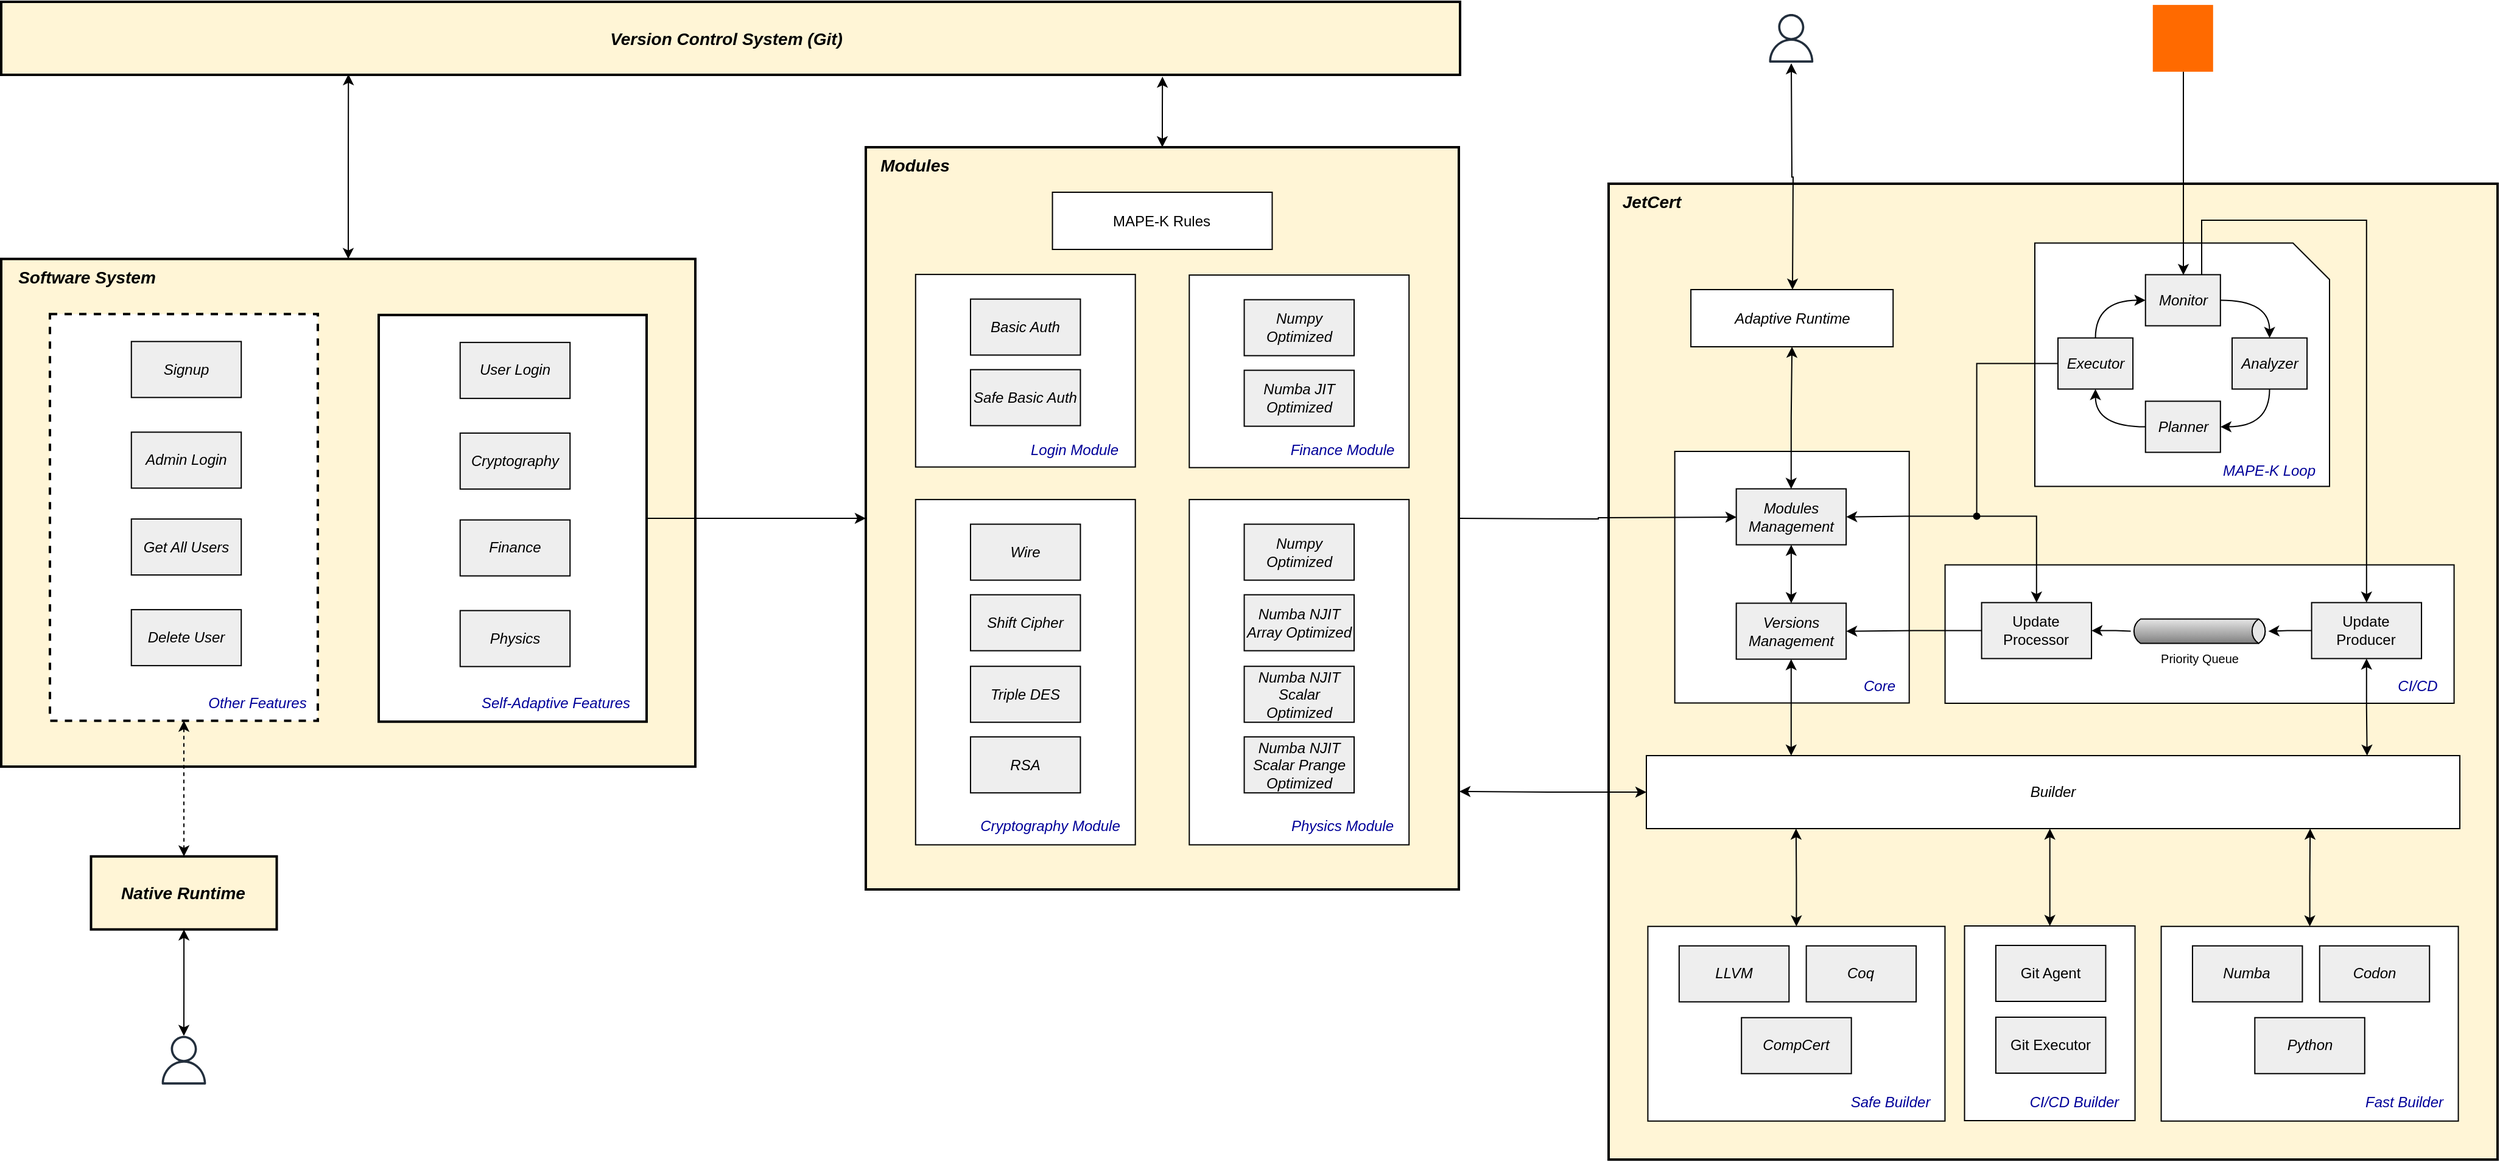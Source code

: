 <mxfile version="26.0.2">
  <diagram name="Page-1" id="ZFVRr7OpjtKKJH29cP2N">
    <mxGraphModel dx="5285" dy="3010" grid="1" gridSize="10" guides="1" tooltips="1" connect="1" arrows="1" fold="1" page="1" pageScale="1" pageWidth="850" pageHeight="1100" math="0" shadow="0">
      <root>
        <mxCell id="0" />
        <mxCell id="1" parent="0" />
        <mxCell id="7SUzxIseQcVDFoDJgZ21-4" value="" style="rounded=0;whiteSpace=wrap;html=1;strokeWidth=2;fillColor=#fff5d6;strokeColor=#000000;" parent="1" vertex="1">
          <mxGeometry x="-950" y="41.81" width="570" height="417.25" as="geometry" />
        </mxCell>
        <mxCell id="7SUzxIseQcVDFoDJgZ21-5" value="&lt;font style=&quot;font-size: 14px;&quot;&gt;&lt;b&gt;&lt;i&gt;Software System&lt;/i&gt;&lt;/b&gt;&lt;/font&gt;" style="text;html=1;align=center;verticalAlign=middle;resizable=0;points=[];autosize=1;strokeColor=none;fillColor=none;" parent="1" vertex="1">
          <mxGeometry x="-950" y="42.31" width="140" height="30" as="geometry" />
        </mxCell>
        <mxCell id="nUs16ag-8KY5u_Jwet5G-22" value="" style="rounded=0;whiteSpace=wrap;html=1;fillColor=#FFF5D6;strokeWidth=2;" parent="1" vertex="1">
          <mxGeometry x="-240" y="-50" width="487" height="610" as="geometry" />
        </mxCell>
        <mxCell id="nUs16ag-8KY5u_Jwet5G-24" value="&lt;font style=&quot;font-size: 14px;&quot;&gt;&lt;b&gt;&lt;i&gt;Modules&lt;/i&gt;&lt;/b&gt;&lt;/font&gt;" style="text;html=1;align=center;verticalAlign=middle;resizable=0;points=[];autosize=1;strokeColor=none;fillColor=none;" parent="1" vertex="1">
          <mxGeometry x="-240" y="-50" width="80" height="30" as="geometry" />
        </mxCell>
        <mxCell id="nUs16ag-8KY5u_Jwet5G-88" value="" style="rounded=0;whiteSpace=wrap;html=1;" parent="1" vertex="1">
          <mxGeometry x="25.65" y="55.06" width="180.46" height="158.25" as="geometry" />
        </mxCell>
        <mxCell id="nUs16ag-8KY5u_Jwet5G-89" value="&lt;i style=&quot;&quot;&gt;&lt;font style=&quot;font-size: 12px;&quot;&gt;Numpy Optimized&lt;/font&gt;&lt;/i&gt;" style="html=1;dropTarget=0;whiteSpace=wrap;fillColor=#EEEEEE;" parent="1" vertex="1">
          <mxGeometry x="70.76" y="75.31" width="90.24" height="46" as="geometry" />
        </mxCell>
        <mxCell id="nUs16ag-8KY5u_Jwet5G-90" value="&lt;i&gt;Numba JIT Optimized&lt;/i&gt;" style="html=1;dropTarget=0;whiteSpace=wrap;fillColor=#EEEEEE;" parent="1" vertex="1">
          <mxGeometry x="70.76" y="133.31" width="90.24" height="46" as="geometry" />
        </mxCell>
        <mxCell id="nUs16ag-8KY5u_Jwet5G-91" value="&lt;font size=&quot;1&quot; color=&quot;#000099&quot; style=&quot;&quot;&gt;&lt;i style=&quot;font-size: 12px;&quot;&gt;Finance Module&lt;/i&gt;&lt;/font&gt;" style="text;html=1;align=center;verticalAlign=middle;resizable=0;points=[];autosize=1;strokeColor=none;fillColor=none;" parent="1" vertex="1">
          <mxGeometry x="96.11" y="183.81" width="110" height="30" as="geometry" />
        </mxCell>
        <mxCell id="48fDKb3yu4CFOlkJPKU8-24" value="MAPE-K Rules" style="rounded=0;whiteSpace=wrap;html=1;" parent="1" vertex="1">
          <mxGeometry x="-86.73" y="-13.0" width="180.46" height="47" as="geometry" />
        </mxCell>
        <mxCell id="NnZYRGLzejtgDi9ghLFj-72" style="edgeStyle=orthogonalEdgeStyle;rounded=0;orthogonalLoop=1;jettySize=auto;html=1;" parent="1" source="NnZYRGLzejtgDi9ghLFj-1" target="nUs16ag-8KY5u_Jwet5G-22" edge="1">
          <mxGeometry relative="1" as="geometry" />
        </mxCell>
        <mxCell id="NnZYRGLzejtgDi9ghLFj-1" value="" style="rounded=0;whiteSpace=wrap;html=1;strokeWidth=2;" parent="1" vertex="1">
          <mxGeometry x="-640" y="87.87" width="220" height="334.25" as="geometry" />
        </mxCell>
        <mxCell id="NnZYRGLzejtgDi9ghLFj-4" value="&lt;i&gt;User Login&lt;/i&gt;" style="html=1;dropTarget=0;whiteSpace=wrap;fillColor=#EEEEEE;" parent="1" vertex="1">
          <mxGeometry x="-573.12" y="110.43" width="90.24" height="46" as="geometry" />
        </mxCell>
        <mxCell id="NnZYRGLzejtgDi9ghLFj-5" value="&lt;i&gt;Cryptography&lt;/i&gt;" style="html=1;dropTarget=0;whiteSpace=wrap;fillColor=#EEEEEE;" parent="1" vertex="1">
          <mxGeometry x="-573.12" y="184.93" width="90.24" height="46" as="geometry" />
        </mxCell>
        <mxCell id="NnZYRGLzejtgDi9ghLFj-11" value="&lt;i style=&quot;&quot;&gt;&lt;font style=&quot;font-size: 12px;&quot;&gt;Finance&lt;/font&gt;&lt;/i&gt;" style="html=1;dropTarget=0;whiteSpace=wrap;fillColor=#EEEEEE;" parent="1" vertex="1">
          <mxGeometry x="-573.12" y="256.31" width="90.24" height="46" as="geometry" />
        </mxCell>
        <mxCell id="NnZYRGLzejtgDi9ghLFj-12" value="&lt;i&gt;Physics&lt;/i&gt;" style="html=1;dropTarget=0;whiteSpace=wrap;fillColor=#EEEEEE;" parent="1" vertex="1">
          <mxGeometry x="-573.12" y="330.81" width="90.24" height="46" as="geometry" />
        </mxCell>
        <mxCell id="NnZYRGLzejtgDi9ghLFj-35" value="&lt;font color=&quot;#000099&quot;&gt;&lt;i&gt;Self-Adaptive Features&lt;/i&gt;&lt;/font&gt;" style="text;html=1;align=center;verticalAlign=middle;resizable=0;points=[];autosize=1;strokeColor=none;fillColor=none;" parent="1" vertex="1">
          <mxGeometry x="-570" y="392.12" width="150" height="30" as="geometry" />
        </mxCell>
        <mxCell id="K5gOMNAxIlGWHmhBvM_P-454" style="edgeStyle=orthogonalEdgeStyle;rounded=0;orthogonalLoop=1;jettySize=auto;html=1;dashed=1;startArrow=classic;startFill=1;" parent="1" source="NnZYRGLzejtgDi9ghLFj-44" target="K5gOMNAxIlGWHmhBvM_P-452" edge="1">
          <mxGeometry relative="1" as="geometry" />
        </mxCell>
        <mxCell id="NnZYRGLzejtgDi9ghLFj-44" value="" style="rounded=0;whiteSpace=wrap;html=1;strokeWidth=2;dashed=1;" parent="1" vertex="1">
          <mxGeometry x="-910" y="87.12" width="220" height="334.25" as="geometry" />
        </mxCell>
        <mxCell id="NnZYRGLzejtgDi9ghLFj-45" value="&lt;i&gt;Signup&lt;/i&gt;" style="html=1;dropTarget=0;whiteSpace=wrap;fillColor=#EEEEEE;" parent="1" vertex="1">
          <mxGeometry x="-843.12" y="109.68" width="90.24" height="46" as="geometry" />
        </mxCell>
        <mxCell id="NnZYRGLzejtgDi9ghLFj-46" value="&lt;i&gt;Admin Login&lt;/i&gt;" style="html=1;dropTarget=0;whiteSpace=wrap;fillColor=#EEEEEE;" parent="1" vertex="1">
          <mxGeometry x="-843.12" y="184.18" width="90.24" height="46" as="geometry" />
        </mxCell>
        <mxCell id="NnZYRGLzejtgDi9ghLFj-47" value="&lt;i style=&quot;&quot;&gt;&lt;font style=&quot;font-size: 12px;&quot;&gt;Get All Users&lt;/font&gt;&lt;/i&gt;" style="html=1;dropTarget=0;whiteSpace=wrap;fillColor=#EEEEEE;" parent="1" vertex="1">
          <mxGeometry x="-843.12" y="255.56" width="90.24" height="46" as="geometry" />
        </mxCell>
        <mxCell id="NnZYRGLzejtgDi9ghLFj-48" value="&lt;i&gt;Delete User&lt;/i&gt;" style="html=1;dropTarget=0;whiteSpace=wrap;fillColor=#EEEEEE;" parent="1" vertex="1">
          <mxGeometry x="-843.12" y="330.06" width="90.24" height="46" as="geometry" />
        </mxCell>
        <mxCell id="NnZYRGLzejtgDi9ghLFj-49" value="&lt;font color=&quot;#000099&quot;&gt;&lt;i&gt;Other Features&lt;/i&gt;&lt;/font&gt;" style="text;html=1;align=center;verticalAlign=middle;resizable=0;points=[];autosize=1;strokeColor=none;fillColor=none;" parent="1" vertex="1">
          <mxGeometry x="-790" y="392.12" width="100" height="30" as="geometry" />
        </mxCell>
        <mxCell id="NnZYRGLzejtgDi9ghLFj-55" value="" style="rounded=0;whiteSpace=wrap;html=1;" parent="1" vertex="1">
          <mxGeometry x="25.65" y="239.56" width="180.46" height="283.75" as="geometry" />
        </mxCell>
        <mxCell id="NnZYRGLzejtgDi9ghLFj-56" value="&lt;i&gt;Numpy Optimized&lt;/i&gt;" style="html=1;dropTarget=0;whiteSpace=wrap;fillColor=#EEEEEE;" parent="1" vertex="1">
          <mxGeometry x="70.76" y="259.81" width="90.24" height="46" as="geometry" />
        </mxCell>
        <mxCell id="NnZYRGLzejtgDi9ghLFj-57" value="&lt;i&gt;Numba NJIT Array Optimized&lt;/i&gt;" style="html=1;dropTarget=0;whiteSpace=wrap;fillColor=#EEEEEE;" parent="1" vertex="1">
          <mxGeometry x="70.76" y="317.81" width="90.24" height="46" as="geometry" />
        </mxCell>
        <mxCell id="NnZYRGLzejtgDi9ghLFj-58" value="&lt;font size=&quot;1&quot; color=&quot;#000099&quot; style=&quot;&quot;&gt;&lt;i style=&quot;font-size: 12px;&quot;&gt;Physics Module&lt;/i&gt;&lt;/font&gt;" style="text;html=1;align=center;verticalAlign=middle;resizable=0;points=[];autosize=1;strokeColor=none;fillColor=none;" parent="1" vertex="1">
          <mxGeometry x="96.11" y="493.31" width="110" height="30" as="geometry" />
        </mxCell>
        <mxCell id="NnZYRGLzejtgDi9ghLFj-59" value="&lt;i&gt;Numba NJIT Scalar Optimized&lt;/i&gt;" style="html=1;dropTarget=0;whiteSpace=wrap;fillColor=#EEEEEE;" parent="1" vertex="1">
          <mxGeometry x="70.76" y="376.62" width="90.24" height="46" as="geometry" />
        </mxCell>
        <mxCell id="NnZYRGLzejtgDi9ghLFj-60" value="&lt;i&gt;Numba NJIT Scalar Prange Optimized&lt;/i&gt;" style="html=1;dropTarget=0;whiteSpace=wrap;fillColor=#EEEEEE;" parent="1" vertex="1">
          <mxGeometry x="70.76" y="434.62" width="90.24" height="46" as="geometry" />
        </mxCell>
        <mxCell id="NnZYRGLzejtgDi9ghLFj-61" value="" style="rounded=0;whiteSpace=wrap;html=1;" parent="1" vertex="1">
          <mxGeometry x="-199.12" y="239.56" width="180.46" height="283.75" as="geometry" />
        </mxCell>
        <mxCell id="NnZYRGLzejtgDi9ghLFj-62" value="&lt;i&gt;Wire&lt;/i&gt;" style="html=1;dropTarget=0;whiteSpace=wrap;fillColor=#EEEEEE;" parent="1" vertex="1">
          <mxGeometry x="-154.01" y="259.81" width="90.24" height="46" as="geometry" />
        </mxCell>
        <mxCell id="NnZYRGLzejtgDi9ghLFj-63" value="&lt;i&gt;Shift Cipher&lt;/i&gt;" style="html=1;dropTarget=0;whiteSpace=wrap;fillColor=#EEEEEE;" parent="1" vertex="1">
          <mxGeometry x="-154.01" y="317.81" width="90.24" height="46" as="geometry" />
        </mxCell>
        <mxCell id="NnZYRGLzejtgDi9ghLFj-64" value="&lt;font size=&quot;1&quot; color=&quot;#000099&quot; style=&quot;&quot;&gt;&lt;i style=&quot;font-size: 12px;&quot;&gt;Cryptography Module&lt;/i&gt;&lt;/font&gt;" style="text;html=1;align=center;verticalAlign=middle;resizable=0;points=[];autosize=1;strokeColor=none;fillColor=none;" parent="1" vertex="1">
          <mxGeometry x="-158.66" y="493.31" width="140" height="30" as="geometry" />
        </mxCell>
        <mxCell id="NnZYRGLzejtgDi9ghLFj-65" value="&lt;i&gt;Triple DES&lt;/i&gt;" style="html=1;dropTarget=0;whiteSpace=wrap;fillColor=#EEEEEE;" parent="1" vertex="1">
          <mxGeometry x="-154.01" y="376.62" width="90.24" height="46" as="geometry" />
        </mxCell>
        <mxCell id="NnZYRGLzejtgDi9ghLFj-66" value="&lt;i&gt;RSA&lt;/i&gt;" style="html=1;dropTarget=0;whiteSpace=wrap;fillColor=#EEEEEE;" parent="1" vertex="1">
          <mxGeometry x="-154.01" y="434.62" width="90.24" height="46" as="geometry" />
        </mxCell>
        <mxCell id="NnZYRGLzejtgDi9ghLFj-67" value="" style="rounded=0;whiteSpace=wrap;html=1;" parent="1" vertex="1">
          <mxGeometry x="-199.12" y="54.56" width="180.46" height="158.25" as="geometry" />
        </mxCell>
        <mxCell id="NnZYRGLzejtgDi9ghLFj-68" value="&lt;i style=&quot;&quot;&gt;&lt;font style=&quot;font-size: 12px;&quot;&gt;Basic Auth&lt;/font&gt;&lt;/i&gt;" style="html=1;dropTarget=0;whiteSpace=wrap;fillColor=#EEEEEE;" parent="1" vertex="1">
          <mxGeometry x="-154.01" y="74.81" width="90.24" height="46" as="geometry" />
        </mxCell>
        <mxCell id="NnZYRGLzejtgDi9ghLFj-69" value="&lt;i&gt;Safe Basic Auth&lt;/i&gt;" style="html=1;dropTarget=0;whiteSpace=wrap;fillColor=#EEEEEE;" parent="1" vertex="1">
          <mxGeometry x="-154.01" y="132.81" width="90.24" height="46" as="geometry" />
        </mxCell>
        <mxCell id="NnZYRGLzejtgDi9ghLFj-70" value="&lt;font size=&quot;1&quot; color=&quot;#000099&quot; style=&quot;&quot;&gt;&lt;i style=&quot;font-size: 12px;&quot;&gt;Login Module&lt;/i&gt;&lt;/font&gt;" style="text;html=1;align=center;verticalAlign=middle;resizable=0;points=[];autosize=1;strokeColor=none;fillColor=none;" parent="1" vertex="1">
          <mxGeometry x="-118.66" y="183.81" width="100" height="30" as="geometry" />
        </mxCell>
        <mxCell id="K5gOMNAxIlGWHmhBvM_P-425" value="" style="sketch=0;outlineConnect=0;fontColor=#232F3E;gradientColor=none;fillColor=#232F3D;strokeColor=none;dashed=0;verticalLabelPosition=bottom;verticalAlign=top;align=center;html=1;fontSize=12;fontStyle=0;aspect=fixed;pointerEvents=1;shape=mxgraph.aws4.user;" parent="1" vertex="1">
          <mxGeometry x="499.95" y="-159.5" width="40" height="40" as="geometry" />
        </mxCell>
        <mxCell id="K5gOMNAxIlGWHmhBvM_P-448" value="" style="rounded=0;whiteSpace=wrap;html=1;fillColor=#FFF5D6;strokeWidth=2;" parent="1" vertex="1">
          <mxGeometry x="-950" y="-169.5" width="1198" height="60" as="geometry" />
        </mxCell>
        <mxCell id="K5gOMNAxIlGWHmhBvM_P-449" value="&lt;font style=&quot;font-size: 14px;&quot;&gt;&lt;b&gt;&lt;i&gt;Version Control System (Git)&lt;/i&gt;&lt;/b&gt;&lt;/font&gt;" style="text;html=1;align=center;verticalAlign=middle;resizable=0;points=[];autosize=1;strokeColor=none;fillColor=none;" parent="1" vertex="1">
          <mxGeometry x="-460" y="-154.5" width="210" height="30" as="geometry" />
        </mxCell>
        <mxCell id="K5gOMNAxIlGWHmhBvM_P-450" value="" style="sketch=0;outlineConnect=0;fontColor=#232F3E;gradientColor=none;fillColor=#232F3D;strokeColor=none;dashed=0;verticalLabelPosition=bottom;verticalAlign=top;align=center;html=1;fontSize=12;fontStyle=0;aspect=fixed;pointerEvents=1;shape=mxgraph.aws4.user;" parent="1" vertex="1">
          <mxGeometry x="-820.0" y="680.36" width="40" height="40" as="geometry" />
        </mxCell>
        <mxCell id="K5gOMNAxIlGWHmhBvM_P-451" value="" style="edgeStyle=orthogonalEdgeStyle;rounded=0;orthogonalLoop=1;jettySize=auto;html=1;startArrow=classic;startFill=1;" parent="1" source="K5gOMNAxIlGWHmhBvM_P-452" target="K5gOMNAxIlGWHmhBvM_P-450" edge="1">
          <mxGeometry relative="1" as="geometry" />
        </mxCell>
        <mxCell id="K5gOMNAxIlGWHmhBvM_P-452" value="" style="rounded=0;whiteSpace=wrap;html=1;fillColor=#FFF5D6;strokeWidth=2;" parent="1" vertex="1">
          <mxGeometry x="-876.25" y="532.86" width="152.5" height="60" as="geometry" />
        </mxCell>
        <mxCell id="K5gOMNAxIlGWHmhBvM_P-453" value="&lt;font style=&quot;font-size: 14px;&quot;&gt;&lt;b&gt;&lt;i&gt;Native Runtime&lt;/i&gt;&lt;/b&gt;&lt;/font&gt;" style="text;html=1;align=center;verticalAlign=middle;resizable=0;points=[];autosize=1;strokeColor=none;fillColor=none;" parent="1" vertex="1">
          <mxGeometry x="-866.25" y="547.86" width="130" height="30" as="geometry" />
        </mxCell>
        <mxCell id="K5gOMNAxIlGWHmhBvM_P-455" style="edgeStyle=orthogonalEdgeStyle;rounded=0;orthogonalLoop=1;jettySize=auto;html=1;entryX=0.796;entryY=1.025;entryDx=0;entryDy=0;entryPerimeter=0;startArrow=classic;startFill=1;" parent="1" source="nUs16ag-8KY5u_Jwet5G-22" target="K5gOMNAxIlGWHmhBvM_P-448" edge="1">
          <mxGeometry relative="1" as="geometry" />
        </mxCell>
        <mxCell id="K5gOMNAxIlGWHmhBvM_P-458" style="edgeStyle=orthogonalEdgeStyle;rounded=0;orthogonalLoop=1;jettySize=auto;html=1;entryX=0.238;entryY=0.992;entryDx=0;entryDy=0;entryPerimeter=0;startArrow=classic;startFill=1;" parent="1" source="7SUzxIseQcVDFoDJgZ21-4" target="K5gOMNAxIlGWHmhBvM_P-448" edge="1">
          <mxGeometry relative="1" as="geometry" />
        </mxCell>
        <mxCell id="K5gOMNAxIlGWHmhBvM_P-460" value="" style="points=[];aspect=fixed;html=1;align=center;shadow=0;dashed=0;fillColor=#FF6A00;strokeColor=none;shape=mxgraph.alibaba_cloud.isoc_iot_security_operations_center;" parent="1" vertex="1">
          <mxGeometry x="816.89" y="-166.95" width="49.5" height="54.9" as="geometry" />
        </mxCell>
        <mxCell id="89Hg0s397f6z5uuWz4gI-1" value="" style="rounded=0;whiteSpace=wrap;html=1;fillColor=#FFF5D6;strokeWidth=2;" vertex="1" parent="1">
          <mxGeometry x="370" y="-20" width="730" height="802" as="geometry" />
        </mxCell>
        <mxCell id="89Hg0s397f6z5uuWz4gI-2" value="&lt;font style=&quot;font-size: 14px;&quot;&gt;&lt;b&gt;&lt;i&gt;JetCert&lt;/i&gt;&lt;/b&gt;&lt;/font&gt;" style="text;html=1;align=center;verticalAlign=middle;resizable=0;points=[];autosize=1;strokeColor=none;fillColor=none;" vertex="1" parent="1">
          <mxGeometry x="370" y="-20" width="70" height="30" as="geometry" />
        </mxCell>
        <mxCell id="89Hg0s397f6z5uuWz4gI-4" value="" style="rounded=0;whiteSpace=wrap;html=1;" vertex="1" parent="1">
          <mxGeometry x="424.33" y="200" width="192.52" height="206.75" as="geometry" />
        </mxCell>
        <mxCell id="89Hg0s397f6z5uuWz4gI-5" value="&lt;font size=&quot;1&quot; color=&quot;#000099&quot; style=&quot;&quot;&gt;&lt;i style=&quot;font-size: 12px;&quot;&gt;Core&lt;/i&gt;&lt;/font&gt;" style="text;html=1;align=center;verticalAlign=middle;resizable=0;points=[];autosize=1;strokeColor=none;fillColor=none;" vertex="1" parent="1">
          <mxGeometry x="567.21" y="377.5" width="50" height="30" as="geometry" />
        </mxCell>
        <mxCell id="89Hg0s397f6z5uuWz4gI-6" value="" style="shape=card;whiteSpace=wrap;html=1;direction=south;" vertex="1" parent="1">
          <mxGeometry x="720.0" y="28.75" width="242" height="200" as="geometry" />
        </mxCell>
        <mxCell id="89Hg0s397f6z5uuWz4gI-7" value="&lt;font size=&quot;1&quot; color=&quot;#000099&quot; style=&quot;&quot;&gt;&lt;i style=&quot;font-size: 12px;&quot;&gt;MAPE-K Loop&lt;/i&gt;&lt;/font&gt;" style="text;html=1;align=center;verticalAlign=middle;resizable=0;points=[];autosize=1;strokeColor=none;fillColor=none;" vertex="1" parent="1">
          <mxGeometry x="862" y="200.75" width="100" height="30" as="geometry" />
        </mxCell>
        <mxCell id="89Hg0s397f6z5uuWz4gI-8" style="edgeStyle=orthogonalEdgeStyle;rounded=0;orthogonalLoop=1;jettySize=auto;html=1;endArrow=none;endFill=0;" edge="1" parent="1" source="89Hg0s397f6z5uuWz4gI-9" target="89Hg0s397f6z5uuWz4gI-57">
          <mxGeometry relative="1" as="geometry" />
        </mxCell>
        <mxCell id="89Hg0s397f6z5uuWz4gI-9" value="&lt;i&gt;Executor&lt;/i&gt;" style="html=1;dropTarget=0;whiteSpace=wrap;fillColor=#EEEEEE;" vertex="1" parent="1">
          <mxGeometry x="739" y="106.75" width="61.55" height="42" as="geometry" />
        </mxCell>
        <mxCell id="89Hg0s397f6z5uuWz4gI-10" style="edgeStyle=orthogonalEdgeStyle;rounded=0;orthogonalLoop=1;jettySize=auto;html=1;entryX=0.5;entryY=0;entryDx=0;entryDy=0;curved=1;" edge="1" parent="1" source="89Hg0s397f6z5uuWz4gI-12" target="89Hg0s397f6z5uuWz4gI-13">
          <mxGeometry relative="1" as="geometry" />
        </mxCell>
        <mxCell id="89Hg0s397f6z5uuWz4gI-11" style="edgeStyle=orthogonalEdgeStyle;rounded=0;orthogonalLoop=1;jettySize=auto;html=1;entryX=0.5;entryY=0;entryDx=0;entryDy=0;endArrow=none;endFill=0;startArrow=classic;startFill=1;curved=1;" edge="1" parent="1" source="89Hg0s397f6z5uuWz4gI-12" target="89Hg0s397f6z5uuWz4gI-9">
          <mxGeometry relative="1" as="geometry" />
        </mxCell>
        <mxCell id="89Hg0s397f6z5uuWz4gI-12" value="&lt;i&gt;Monitor&lt;/i&gt;" style="html=1;dropTarget=0;whiteSpace=wrap;fillColor=#EEEEEE;" vertex="1" parent="1">
          <mxGeometry x="810.86" y="54.75" width="61.55" height="42" as="geometry" />
        </mxCell>
        <mxCell id="89Hg0s397f6z5uuWz4gI-13" value="&lt;i&gt;Analyzer&lt;/i&gt;" style="html=1;dropTarget=0;whiteSpace=wrap;fillColor=#EEEEEE;" vertex="1" parent="1">
          <mxGeometry x="882" y="106.75" width="61.55" height="42" as="geometry" />
        </mxCell>
        <mxCell id="89Hg0s397f6z5uuWz4gI-14" style="edgeStyle=orthogonalEdgeStyle;rounded=0;orthogonalLoop=1;jettySize=auto;html=1;entryX=0.5;entryY=1;entryDx=0;entryDy=0;startArrow=classic;startFill=1;endArrow=none;endFill=0;curved=1;" edge="1" parent="1" source="89Hg0s397f6z5uuWz4gI-16" target="89Hg0s397f6z5uuWz4gI-13">
          <mxGeometry relative="1" as="geometry" />
        </mxCell>
        <mxCell id="89Hg0s397f6z5uuWz4gI-15" style="edgeStyle=orthogonalEdgeStyle;rounded=0;orthogonalLoop=1;jettySize=auto;html=1;entryX=0.5;entryY=1;entryDx=0;entryDy=0;curved=1;" edge="1" parent="1" source="89Hg0s397f6z5uuWz4gI-16" target="89Hg0s397f6z5uuWz4gI-9">
          <mxGeometry relative="1" as="geometry" />
        </mxCell>
        <mxCell id="89Hg0s397f6z5uuWz4gI-16" value="&lt;i&gt;Planner&lt;/i&gt;" style="html=1;dropTarget=0;whiteSpace=wrap;fillColor=#EEEEEE;" vertex="1" parent="1">
          <mxGeometry x="810.86" y="158.75" width="61.55" height="42" as="geometry" />
        </mxCell>
        <mxCell id="89Hg0s397f6z5uuWz4gI-17" value="&lt;i&gt;Adaptive Runtime&lt;/i&gt;" style="rounded=0;whiteSpace=wrap;html=1;" vertex="1" parent="1">
          <mxGeometry x="437.56" y="67.0" width="166.06" height="47" as="geometry" />
        </mxCell>
        <mxCell id="89Hg0s397f6z5uuWz4gI-18" style="edgeStyle=orthogonalEdgeStyle;rounded=0;orthogonalLoop=1;jettySize=auto;html=1;entryX=0.5;entryY=1;entryDx=0;entryDy=0;startArrow=classic;startFill=1;" edge="1" parent="1" source="89Hg0s397f6z5uuWz4gI-20" target="89Hg0s397f6z5uuWz4gI-17">
          <mxGeometry relative="1" as="geometry" />
        </mxCell>
        <mxCell id="89Hg0s397f6z5uuWz4gI-19" value="" style="edgeStyle=orthogonalEdgeStyle;rounded=0;orthogonalLoop=1;jettySize=auto;html=1;startArrow=classic;startFill=1;" edge="1" parent="1" source="89Hg0s397f6z5uuWz4gI-20" target="89Hg0s397f6z5uuWz4gI-32">
          <mxGeometry relative="1" as="geometry" />
        </mxCell>
        <mxCell id="89Hg0s397f6z5uuWz4gI-20" value="&lt;div&gt;&lt;i&gt;Modules&lt;/i&gt;&lt;/div&gt;&lt;div&gt;&lt;i&gt;Management&lt;/i&gt;&lt;/div&gt;" style="html=1;dropTarget=0;whiteSpace=wrap;fillColor=#EEEEEE;" vertex="1" parent="1">
          <mxGeometry x="474.83" y="230.75" width="90.24" height="46" as="geometry" />
        </mxCell>
        <mxCell id="89Hg0s397f6z5uuWz4gI-21" value="" style="rounded=0;whiteSpace=wrap;html=1;" vertex="1" parent="1">
          <mxGeometry x="402.22" y="590.36" width="244" height="160" as="geometry" />
        </mxCell>
        <mxCell id="89Hg0s397f6z5uuWz4gI-22" value="&lt;font size=&quot;1&quot; color=&quot;#000099&quot; style=&quot;&quot;&gt;&lt;i style=&quot;font-size: 12px;&quot;&gt;Safe Builder&lt;/i&gt;&lt;/font&gt;" style="text;html=1;align=center;verticalAlign=middle;resizable=0;points=[];autosize=1;strokeColor=none;fillColor=none;" vertex="1" parent="1">
          <mxGeometry x="556.22" y="720.36" width="90" height="30" as="geometry" />
        </mxCell>
        <mxCell id="89Hg0s397f6z5uuWz4gI-23" value="&lt;i&gt;LLVM&lt;/i&gt;" style="html=1;dropTarget=0;whiteSpace=wrap;fillColor=#EEEEEE;" vertex="1" parent="1">
          <mxGeometry x="427.92" y="606.36" width="90.24" height="46" as="geometry" />
        </mxCell>
        <mxCell id="89Hg0s397f6z5uuWz4gI-24" value="&lt;i&gt;Coq&lt;/i&gt;" style="html=1;dropTarget=0;whiteSpace=wrap;fillColor=#EEEEEE;" vertex="1" parent="1">
          <mxGeometry x="532.32" y="606.36" width="90.24" height="46" as="geometry" />
        </mxCell>
        <mxCell id="89Hg0s397f6z5uuWz4gI-25" value="&lt;i style=&quot;&quot;&gt;&lt;font style=&quot;font-size: 12px;&quot;&gt;CompCert&lt;/font&gt;&lt;/i&gt;" style="html=1;dropTarget=0;whiteSpace=wrap;fillColor=#EEEEEE;" vertex="1" parent="1">
          <mxGeometry x="479.1" y="665.36" width="90.24" height="46" as="geometry" />
        </mxCell>
        <mxCell id="89Hg0s397f6z5uuWz4gI-27" value="" style="rounded=0;whiteSpace=wrap;html=1;" vertex="1" parent="1">
          <mxGeometry x="823.78" y="590.36" width="244" height="160" as="geometry" />
        </mxCell>
        <mxCell id="89Hg0s397f6z5uuWz4gI-28" value="&lt;font size=&quot;1&quot; color=&quot;#000099&quot; style=&quot;&quot;&gt;&lt;i style=&quot;font-size: 12px;&quot;&gt;Fast Builder&lt;/i&gt;&lt;/font&gt;" style="text;html=1;align=center;verticalAlign=middle;resizable=0;points=[];autosize=1;strokeColor=none;fillColor=none;" vertex="1" parent="1">
          <mxGeometry x="977.78" y="720.36" width="90" height="30" as="geometry" />
        </mxCell>
        <mxCell id="89Hg0s397f6z5uuWz4gI-29" value="&lt;i&gt;Numba&lt;/i&gt;" style="html=1;dropTarget=0;whiteSpace=wrap;fillColor=#EEEEEE;" vertex="1" parent="1">
          <mxGeometry x="849.48" y="606.36" width="90.24" height="46" as="geometry" />
        </mxCell>
        <mxCell id="89Hg0s397f6z5uuWz4gI-30" value="&lt;i&gt;Codon&lt;/i&gt;" style="html=1;dropTarget=0;whiteSpace=wrap;fillColor=#EEEEEE;" vertex="1" parent="1">
          <mxGeometry x="953.88" y="606.36" width="90.24" height="46" as="geometry" />
        </mxCell>
        <mxCell id="89Hg0s397f6z5uuWz4gI-31" value="&lt;i style=&quot;&quot;&gt;&lt;font style=&quot;font-size: 12px;&quot;&gt;Python&lt;/font&gt;&lt;/i&gt;" style="html=1;dropTarget=0;whiteSpace=wrap;fillColor=#EEEEEE;" vertex="1" parent="1">
          <mxGeometry x="900.66" y="665.36" width="90.24" height="46" as="geometry" />
        </mxCell>
        <mxCell id="89Hg0s397f6z5uuWz4gI-32" value="&lt;i&gt;Versions Management&lt;/i&gt;" style="html=1;dropTarget=0;whiteSpace=wrap;fillColor=#EEEEEE;" vertex="1" parent="1">
          <mxGeometry x="474.83" y="324.75" width="90.24" height="46" as="geometry" />
        </mxCell>
        <mxCell id="89Hg0s397f6z5uuWz4gI-33" value="" style="rounded=0;whiteSpace=wrap;html=1;" vertex="1" parent="1">
          <mxGeometry x="646.29" y="293.25" width="418" height="113.75" as="geometry" />
        </mxCell>
        <mxCell id="89Hg0s397f6z5uuWz4gI-34" value="&lt;font size=&quot;1&quot; color=&quot;#000099&quot; style=&quot;&quot;&gt;&lt;i style=&quot;font-size: 12px;&quot;&gt;CI/CD&lt;/i&gt;&lt;/font&gt;" style="text;html=1;align=center;verticalAlign=middle;resizable=0;points=[];autosize=1;strokeColor=none;fillColor=none;" vertex="1" parent="1">
          <mxGeometry x="1004.29" y="377.5" width="60" height="30" as="geometry" />
        </mxCell>
        <mxCell id="89Hg0s397f6z5uuWz4gI-35" value="" style="edgeStyle=orthogonalEdgeStyle;rounded=0;orthogonalLoop=1;jettySize=auto;html=1;" edge="1" parent="1" source="89Hg0s397f6z5uuWz4gI-37" target="89Hg0s397f6z5uuWz4gI-39">
          <mxGeometry relative="1" as="geometry" />
        </mxCell>
        <mxCell id="89Hg0s397f6z5uuWz4gI-36" style="edgeStyle=orthogonalEdgeStyle;rounded=0;orthogonalLoop=1;jettySize=auto;html=1;entryX=0.75;entryY=0;entryDx=0;entryDy=0;exitX=0.5;exitY=0;exitDx=0;exitDy=0;startArrow=classic;startFill=1;endArrow=none;endFill=0;" edge="1" parent="1" source="89Hg0s397f6z5uuWz4gI-37" target="89Hg0s397f6z5uuWz4gI-12">
          <mxGeometry relative="1" as="geometry">
            <Array as="points">
              <mxPoint x="992" y="10" />
              <mxPoint x="857" y="10" />
            </Array>
          </mxGeometry>
        </mxCell>
        <mxCell id="89Hg0s397f6z5uuWz4gI-37" value="Update Producer" style="html=1;dropTarget=0;whiteSpace=wrap;fillColor=#EEEEEE;" vertex="1" parent="1">
          <mxGeometry x="947.29" y="324.25" width="90.24" height="46" as="geometry" />
        </mxCell>
        <mxCell id="89Hg0s397f6z5uuWz4gI-38" value="&lt;i&gt;Builder&lt;/i&gt;" style="rounded=0;whiteSpace=wrap;html=1;" vertex="1" parent="1">
          <mxGeometry x="401" y="450" width="668" height="60" as="geometry" />
        </mxCell>
        <mxCell id="89Hg0s397f6z5uuWz4gI-39" value="&lt;font style=&quot;font-size: 10px;&quot;&gt;Priority Queue&lt;/font&gt;" style="strokeWidth=1;outlineConnect=0;dashed=0;align=center;html=1;fontSize=8;shape=mxgraph.eip.messageChannel;verticalLabelPosition=bottom;labelBackgroundColor=#ffffff;verticalAlign=top;" vertex="1" parent="1">
          <mxGeometry x="798.79" y="337.75" width="113" height="20" as="geometry" />
        </mxCell>
        <mxCell id="89Hg0s397f6z5uuWz4gI-40" value="" style="edgeStyle=orthogonalEdgeStyle;rounded=0;orthogonalLoop=1;jettySize=auto;html=1;" edge="1" parent="1" source="89Hg0s397f6z5uuWz4gI-43" target="89Hg0s397f6z5uuWz4gI-32">
          <mxGeometry relative="1" as="geometry" />
        </mxCell>
        <mxCell id="89Hg0s397f6z5uuWz4gI-41" value="" style="edgeStyle=orthogonalEdgeStyle;rounded=0;orthogonalLoop=1;jettySize=auto;html=1;endArrow=none;endFill=0;startArrow=classic;startFill=1;" edge="1" parent="1" source="89Hg0s397f6z5uuWz4gI-43" target="89Hg0s397f6z5uuWz4gI-39">
          <mxGeometry relative="1" as="geometry" />
        </mxCell>
        <mxCell id="89Hg0s397f6z5uuWz4gI-42" style="edgeStyle=orthogonalEdgeStyle;rounded=0;orthogonalLoop=1;jettySize=auto;html=1;endArrow=none;endFill=0;startArrow=classic;startFill=1;" edge="1" parent="1" source="89Hg0s397f6z5uuWz4gI-43" target="89Hg0s397f6z5uuWz4gI-57">
          <mxGeometry relative="1" as="geometry">
            <Array as="points">
              <mxPoint x="721" y="253" />
            </Array>
          </mxGeometry>
        </mxCell>
        <mxCell id="89Hg0s397f6z5uuWz4gI-43" value="Update Processor" style="html=1;dropTarget=0;whiteSpace=wrap;fillColor=#EEEEEE;" vertex="1" parent="1">
          <mxGeometry x="676.29" y="324.25" width="90.24" height="46" as="geometry" />
        </mxCell>
        <mxCell id="89Hg0s397f6z5uuWz4gI-47" value="" style="rounded=0;whiteSpace=wrap;html=1;" vertex="1" parent="1">
          <mxGeometry x="662.28" y="590" width="140" height="160" as="geometry" />
        </mxCell>
        <mxCell id="89Hg0s397f6z5uuWz4gI-48" value="&lt;font color=&quot;#000099&quot;&gt;&lt;i&gt;CI/CD Builder&lt;/i&gt;&lt;/font&gt;" style="text;html=1;align=center;verticalAlign=middle;resizable=0;points=[];autosize=1;strokeColor=none;fillColor=none;" vertex="1" parent="1">
          <mxGeometry x="702.28" y="720.0" width="100" height="30" as="geometry" />
        </mxCell>
        <mxCell id="89Hg0s397f6z5uuWz4gI-49" value="Git Agent" style="html=1;dropTarget=0;whiteSpace=wrap;fillColor=#EEEEEE;" vertex="1" parent="1">
          <mxGeometry x="687.98" y="606.0" width="90.24" height="46" as="geometry" />
        </mxCell>
        <mxCell id="89Hg0s397f6z5uuWz4gI-50" value="Git Executor" style="html=1;dropTarget=0;whiteSpace=wrap;fillColor=#EEEEEE;" vertex="1" parent="1">
          <mxGeometry x="687.98" y="665.0" width="90.24" height="46" as="geometry" />
        </mxCell>
        <mxCell id="89Hg0s397f6z5uuWz4gI-51" style="edgeStyle=orthogonalEdgeStyle;rounded=0;orthogonalLoop=1;jettySize=auto;html=1;entryX=0.184;entryY=1;entryDx=0;entryDy=0;entryPerimeter=0;startArrow=classic;startFill=1;" edge="1" parent="1" source="89Hg0s397f6z5uuWz4gI-21" target="89Hg0s397f6z5uuWz4gI-38">
          <mxGeometry relative="1" as="geometry" />
        </mxCell>
        <mxCell id="89Hg0s397f6z5uuWz4gI-52" style="edgeStyle=orthogonalEdgeStyle;rounded=0;orthogonalLoop=1;jettySize=auto;html=1;entryX=0.496;entryY=1;entryDx=0;entryDy=0;entryPerimeter=0;startArrow=classic;startFill=1;" edge="1" parent="1" source="89Hg0s397f6z5uuWz4gI-47" target="89Hg0s397f6z5uuWz4gI-38">
          <mxGeometry relative="1" as="geometry" />
        </mxCell>
        <mxCell id="89Hg0s397f6z5uuWz4gI-53" style="edgeStyle=orthogonalEdgeStyle;rounded=0;orthogonalLoop=1;jettySize=auto;html=1;entryX=0.178;entryY=0;entryDx=0;entryDy=0;entryPerimeter=0;startArrow=classic;startFill=1;" edge="1" parent="1" source="89Hg0s397f6z5uuWz4gI-32" target="89Hg0s397f6z5uuWz4gI-38">
          <mxGeometry relative="1" as="geometry" />
        </mxCell>
        <mxCell id="89Hg0s397f6z5uuWz4gI-54" style="edgeStyle=orthogonalEdgeStyle;rounded=0;orthogonalLoop=1;jettySize=auto;html=1;entryX=0.816;entryY=1;entryDx=0;entryDy=0;entryPerimeter=0;startArrow=classic;startFill=1;" edge="1" parent="1" source="89Hg0s397f6z5uuWz4gI-27" target="89Hg0s397f6z5uuWz4gI-38">
          <mxGeometry relative="1" as="geometry" />
        </mxCell>
        <mxCell id="89Hg0s397f6z5uuWz4gI-55" style="edgeStyle=orthogonalEdgeStyle;rounded=0;orthogonalLoop=1;jettySize=auto;html=1;entryX=0.886;entryY=0;entryDx=0;entryDy=0;entryPerimeter=0;startArrow=classic;startFill=1;" edge="1" parent="1" source="89Hg0s397f6z5uuWz4gI-37" target="89Hg0s397f6z5uuWz4gI-38">
          <mxGeometry relative="1" as="geometry" />
        </mxCell>
        <mxCell id="89Hg0s397f6z5uuWz4gI-56" value="" style="edgeStyle=orthogonalEdgeStyle;rounded=0;orthogonalLoop=1;jettySize=auto;html=1;" edge="1" parent="1" source="89Hg0s397f6z5uuWz4gI-57" target="89Hg0s397f6z5uuWz4gI-20">
          <mxGeometry relative="1" as="geometry" />
        </mxCell>
        <mxCell id="89Hg0s397f6z5uuWz4gI-57" value="" style="shape=waypoint;sketch=0;size=6;pointerEvents=1;points=[];fillColor=none;resizable=0;rotatable=0;perimeter=centerPerimeter;snapToPoint=1;" vertex="1" parent="1">
          <mxGeometry x="662.28" y="243.25" width="20" height="20" as="geometry" />
        </mxCell>
        <mxCell id="89Hg0s397f6z5uuWz4gI-61" style="edgeStyle=orthogonalEdgeStyle;rounded=0;orthogonalLoop=1;jettySize=auto;html=1;entryX=0;entryY=0.5;entryDx=0;entryDy=0;" edge="1" parent="1">
          <mxGeometry relative="1" as="geometry">
            <mxPoint x="247" y="255" as="sourcePoint" />
            <mxPoint x="475" y="254" as="targetPoint" />
          </mxGeometry>
        </mxCell>
        <mxCell id="89Hg0s397f6z5uuWz4gI-64" style="edgeStyle=orthogonalEdgeStyle;rounded=0;orthogonalLoop=1;jettySize=auto;html=1;entryX=1.001;entryY=0.868;entryDx=0;entryDy=0;entryPerimeter=0;startArrow=classic;startFill=1;" edge="1" parent="1" source="89Hg0s397f6z5uuWz4gI-38" target="nUs16ag-8KY5u_Jwet5G-22">
          <mxGeometry relative="1" as="geometry" />
        </mxCell>
        <mxCell id="89Hg0s397f6z5uuWz4gI-66" style="edgeStyle=orthogonalEdgeStyle;rounded=0;orthogonalLoop=1;jettySize=auto;html=1;entryX=0.5;entryY=0;entryDx=0;entryDy=0;startArrow=classic;startFill=1;" edge="1" parent="1">
          <mxGeometry relative="1" as="geometry">
            <mxPoint x="520" y="-119" as="sourcePoint" />
            <mxPoint x="521" y="67" as="targetPoint" />
          </mxGeometry>
        </mxCell>
        <mxCell id="89Hg0s397f6z5uuWz4gI-70" style="edgeStyle=orthogonalEdgeStyle;rounded=0;orthogonalLoop=1;jettySize=auto;html=1;" edge="1" parent="1">
          <mxGeometry relative="1" as="geometry">
            <mxPoint x="842" y="-112" as="sourcePoint" />
            <mxPoint x="842" y="55" as="targetPoint" />
          </mxGeometry>
        </mxCell>
      </root>
    </mxGraphModel>
  </diagram>
</mxfile>
